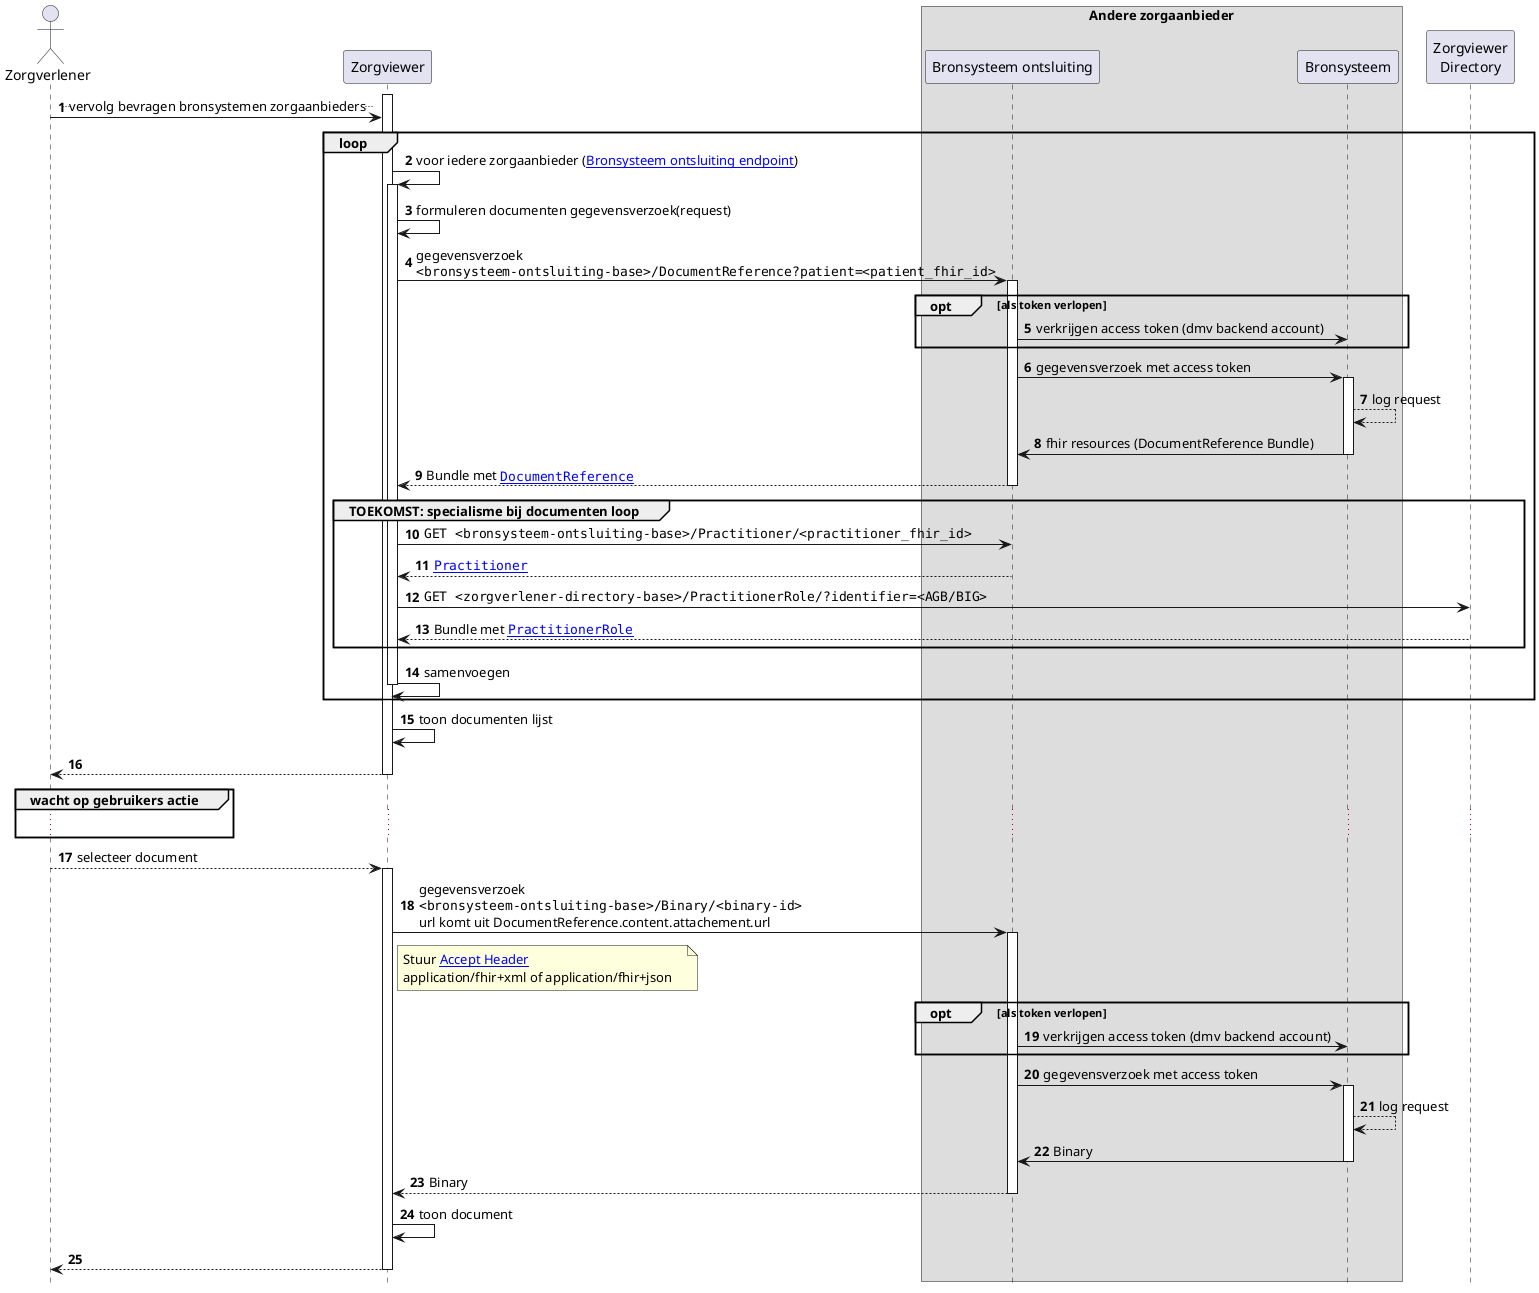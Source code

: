 @startuml
hide footbox
autonumber

actor Zorgverlener
participant Zorgviewer
box "Andere zorgaanbieder"
participant "Bronsysteem ontsluiting" as Bron
participant Bronsysteem
end box
participant "Zorgviewer\nDirectory" as zvdir

activate Zorgviewer
Zorgverlener->Zorgviewer: ..vervolg bevragen bronsystemen zorgaanbieders..
loop
    Zorgviewer->Zorgviewer: voor iedere zorgaanbieder ([[Endpoint-UMCG.html Bronsysteem ontsluiting endpoint]])
    activate Zorgviewer
    Zorgviewer->Zorgviewer: formuleren documenten gegevensverzoek(request)
    Zorgviewer->Bron: gegevensverzoek\n""<bronsysteem-ontsluiting-base>/DocumentReference?patient=<patient_fhir_id>""
    activate Bron
    opt als token verlopen
        Bron->Bronsysteem : verkrijgen access token (dmv backend account)
    end opt
    Bron->Bronsysteem : gegevensverzoek met access token
    activate Bronsysteem
    Bronsysteem-->Bronsysteem: log request
    Bronsysteem->Bron: fhir resources (DocumentReference Bundle)
    deactivate Bronsysteem
    Bron-->Zorgviewer: Bundle met ""[[StructureDefinition-DocumentReference.html DocumentReference]]""
    deactivate Bron
    group **TOEKOMST**: specialisme bij documenten loop
        Zorgviewer->Bron: ""GET <bronsysteem-ontsluiting-base>/Practitioner/<practitioner_fhir_id>""
        Bron-->Zorgviewer: ""[[StructureDefinition-Practitioner.html Practitioner]]""
        Zorgviewer->zvdir: ""GET <zorgverlener-directory-base>/PractitionerRole/?identifier=<AGB/BIG>""
        zvdir-->Zorgviewer: Bundle met ""[[StructureDefinition-PractitionerRole.html PractitionerRole]]""
    end
    Zorgviewer->Zorgviewer: samenvoegen
    deactivate Zorgviewer
end
Zorgviewer->Zorgviewer: toon documenten lijst
Zorgviewer-->Zorgverlener
deactivate Zorgviewer
group wacht op gebruikers actie
...
end
Zorgverlener-->Zorgviewer: selecteer document
activate Zorgviewer
Zorgviewer->Bron: gegevensverzoek\n""<bronsysteem-ontsluiting-base>/Binary/<binary-id>""\nurl komt uit DocumentReference.content.attachement.url
note right Zorgviewer
    Stuur [[http://hl7.org/fhir/STU3/binary.html#rest Accept Header]]
    application/fhir+xml of application/fhir+json   
end note
activate Bron
opt als token verlopen
    Bron->Bronsysteem : verkrijgen access token (dmv backend account)
end opt
Bron->Bronsysteem : gegevensverzoek met access token
activate Bronsysteem
Bronsysteem-->Bronsysteem: log request
Bronsysteem->Bron: Binary
deactivate Bronsysteem
Bron-->Zorgviewer: Binary
deactivate Bron
Zorgviewer->Zorgviewer: toon document
Zorgviewer-->Zorgverlener
deactivate Zorgviewer

@enduml